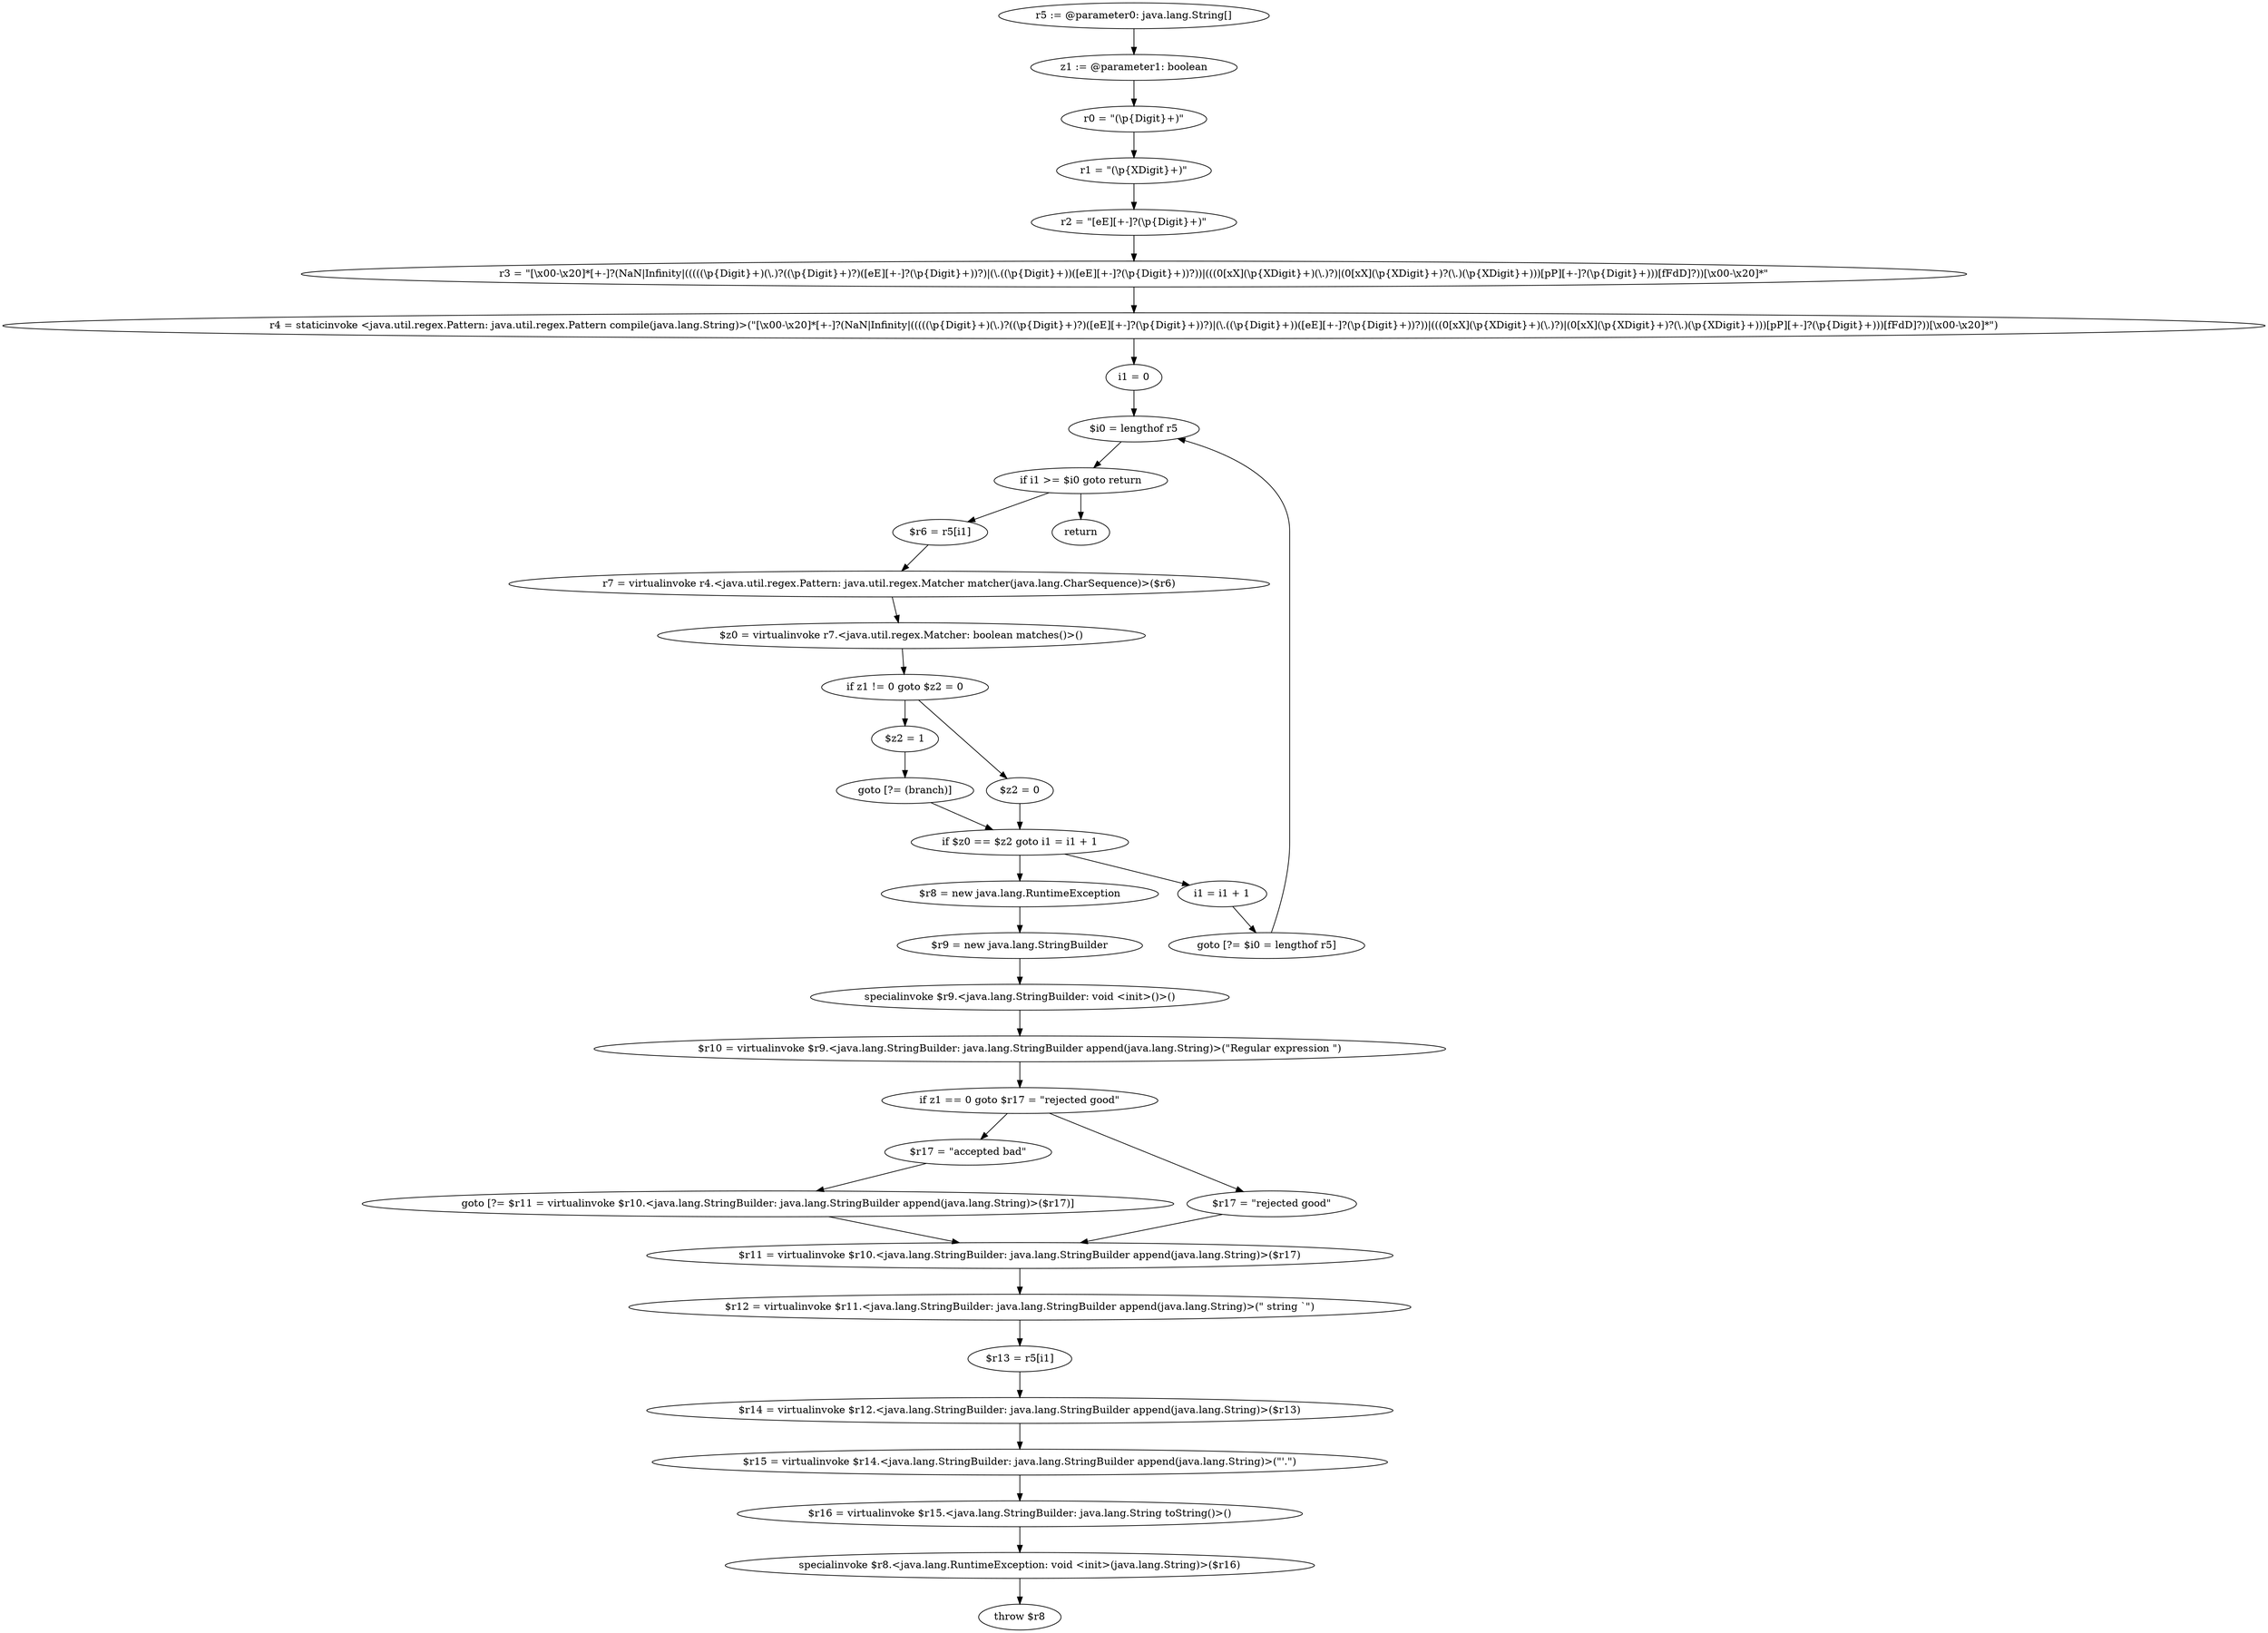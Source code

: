 digraph "unitGraph" {
    "r5 := @parameter0: java.lang.String[]"
    "z1 := @parameter1: boolean"
    "r0 = \"(\\p{Digit}+)\""
    "r1 = \"(\\p{XDigit}+)\""
    "r2 = \"[eE][+-]?(\\p{Digit}+)\""
    "r3 = \"[\\x00-\\x20]*[+-]?(NaN|Infinity|(((((\\p{Digit}+)(\\.)?((\\p{Digit}+)?)([eE][+-]?(\\p{Digit}+))?)|(\\.((\\p{Digit}+))([eE][+-]?(\\p{Digit}+))?))|(((0[xX](\\p{XDigit}+)(\\.)?)|(0[xX](\\p{XDigit}+)?(\\.)(\\p{XDigit}+)))[pP][+-]?(\\p{Digit}+)))[fFdD]?))[\\x00-\\x20]*\""
    "r4 = staticinvoke <java.util.regex.Pattern: java.util.regex.Pattern compile(java.lang.String)>(\"[\\x00-\\x20]*[+-]?(NaN|Infinity|(((((\\p{Digit}+)(\\.)?((\\p{Digit}+)?)([eE][+-]?(\\p{Digit}+))?)|(\\.((\\p{Digit}+))([eE][+-]?(\\p{Digit}+))?))|(((0[xX](\\p{XDigit}+)(\\.)?)|(0[xX](\\p{XDigit}+)?(\\.)(\\p{XDigit}+)))[pP][+-]?(\\p{Digit}+)))[fFdD]?))[\\x00-\\x20]*\")"
    "i1 = 0"
    "$i0 = lengthof r5"
    "if i1 >= $i0 goto return"
    "$r6 = r5[i1]"
    "r7 = virtualinvoke r4.<java.util.regex.Pattern: java.util.regex.Matcher matcher(java.lang.CharSequence)>($r6)"
    "$z0 = virtualinvoke r7.<java.util.regex.Matcher: boolean matches()>()"
    "if z1 != 0 goto $z2 = 0"
    "$z2 = 1"
    "goto [?= (branch)]"
    "$z2 = 0"
    "if $z0 == $z2 goto i1 = i1 + 1"
    "$r8 = new java.lang.RuntimeException"
    "$r9 = new java.lang.StringBuilder"
    "specialinvoke $r9.<java.lang.StringBuilder: void <init>()>()"
    "$r10 = virtualinvoke $r9.<java.lang.StringBuilder: java.lang.StringBuilder append(java.lang.String)>(\"Regular expression \")"
    "if z1 == 0 goto $r17 = \"rejected good\""
    "$r17 = \"accepted bad\""
    "goto [?= $r11 = virtualinvoke $r10.<java.lang.StringBuilder: java.lang.StringBuilder append(java.lang.String)>($r17)]"
    "$r17 = \"rejected good\""
    "$r11 = virtualinvoke $r10.<java.lang.StringBuilder: java.lang.StringBuilder append(java.lang.String)>($r17)"
    "$r12 = virtualinvoke $r11.<java.lang.StringBuilder: java.lang.StringBuilder append(java.lang.String)>(\" string `\")"
    "$r13 = r5[i1]"
    "$r14 = virtualinvoke $r12.<java.lang.StringBuilder: java.lang.StringBuilder append(java.lang.String)>($r13)"
    "$r15 = virtualinvoke $r14.<java.lang.StringBuilder: java.lang.StringBuilder append(java.lang.String)>(\"\'.\")"
    "$r16 = virtualinvoke $r15.<java.lang.StringBuilder: java.lang.String toString()>()"
    "specialinvoke $r8.<java.lang.RuntimeException: void <init>(java.lang.String)>($r16)"
    "throw $r8"
    "i1 = i1 + 1"
    "goto [?= $i0 = lengthof r5]"
    "return"
    "r5 := @parameter0: java.lang.String[]"->"z1 := @parameter1: boolean";
    "z1 := @parameter1: boolean"->"r0 = \"(\\p{Digit}+)\"";
    "r0 = \"(\\p{Digit}+)\""->"r1 = \"(\\p{XDigit}+)\"";
    "r1 = \"(\\p{XDigit}+)\""->"r2 = \"[eE][+-]?(\\p{Digit}+)\"";
    "r2 = \"[eE][+-]?(\\p{Digit}+)\""->"r3 = \"[\\x00-\\x20]*[+-]?(NaN|Infinity|(((((\\p{Digit}+)(\\.)?((\\p{Digit}+)?)([eE][+-]?(\\p{Digit}+))?)|(\\.((\\p{Digit}+))([eE][+-]?(\\p{Digit}+))?))|(((0[xX](\\p{XDigit}+)(\\.)?)|(0[xX](\\p{XDigit}+)?(\\.)(\\p{XDigit}+)))[pP][+-]?(\\p{Digit}+)))[fFdD]?))[\\x00-\\x20]*\"";
    "r3 = \"[\\x00-\\x20]*[+-]?(NaN|Infinity|(((((\\p{Digit}+)(\\.)?((\\p{Digit}+)?)([eE][+-]?(\\p{Digit}+))?)|(\\.((\\p{Digit}+))([eE][+-]?(\\p{Digit}+))?))|(((0[xX](\\p{XDigit}+)(\\.)?)|(0[xX](\\p{XDigit}+)?(\\.)(\\p{XDigit}+)))[pP][+-]?(\\p{Digit}+)))[fFdD]?))[\\x00-\\x20]*\""->"r4 = staticinvoke <java.util.regex.Pattern: java.util.regex.Pattern compile(java.lang.String)>(\"[\\x00-\\x20]*[+-]?(NaN|Infinity|(((((\\p{Digit}+)(\\.)?((\\p{Digit}+)?)([eE][+-]?(\\p{Digit}+))?)|(\\.((\\p{Digit}+))([eE][+-]?(\\p{Digit}+))?))|(((0[xX](\\p{XDigit}+)(\\.)?)|(0[xX](\\p{XDigit}+)?(\\.)(\\p{XDigit}+)))[pP][+-]?(\\p{Digit}+)))[fFdD]?))[\\x00-\\x20]*\")";
    "r4 = staticinvoke <java.util.regex.Pattern: java.util.regex.Pattern compile(java.lang.String)>(\"[\\x00-\\x20]*[+-]?(NaN|Infinity|(((((\\p{Digit}+)(\\.)?((\\p{Digit}+)?)([eE][+-]?(\\p{Digit}+))?)|(\\.((\\p{Digit}+))([eE][+-]?(\\p{Digit}+))?))|(((0[xX](\\p{XDigit}+)(\\.)?)|(0[xX](\\p{XDigit}+)?(\\.)(\\p{XDigit}+)))[pP][+-]?(\\p{Digit}+)))[fFdD]?))[\\x00-\\x20]*\")"->"i1 = 0";
    "i1 = 0"->"$i0 = lengthof r5";
    "$i0 = lengthof r5"->"if i1 >= $i0 goto return";
    "if i1 >= $i0 goto return"->"$r6 = r5[i1]";
    "if i1 >= $i0 goto return"->"return";
    "$r6 = r5[i1]"->"r7 = virtualinvoke r4.<java.util.regex.Pattern: java.util.regex.Matcher matcher(java.lang.CharSequence)>($r6)";
    "r7 = virtualinvoke r4.<java.util.regex.Pattern: java.util.regex.Matcher matcher(java.lang.CharSequence)>($r6)"->"$z0 = virtualinvoke r7.<java.util.regex.Matcher: boolean matches()>()";
    "$z0 = virtualinvoke r7.<java.util.regex.Matcher: boolean matches()>()"->"if z1 != 0 goto $z2 = 0";
    "if z1 != 0 goto $z2 = 0"->"$z2 = 1";
    "if z1 != 0 goto $z2 = 0"->"$z2 = 0";
    "$z2 = 1"->"goto [?= (branch)]";
    "goto [?= (branch)]"->"if $z0 == $z2 goto i1 = i1 + 1";
    "$z2 = 0"->"if $z0 == $z2 goto i1 = i1 + 1";
    "if $z0 == $z2 goto i1 = i1 + 1"->"$r8 = new java.lang.RuntimeException";
    "if $z0 == $z2 goto i1 = i1 + 1"->"i1 = i1 + 1";
    "$r8 = new java.lang.RuntimeException"->"$r9 = new java.lang.StringBuilder";
    "$r9 = new java.lang.StringBuilder"->"specialinvoke $r9.<java.lang.StringBuilder: void <init>()>()";
    "specialinvoke $r9.<java.lang.StringBuilder: void <init>()>()"->"$r10 = virtualinvoke $r9.<java.lang.StringBuilder: java.lang.StringBuilder append(java.lang.String)>(\"Regular expression \")";
    "$r10 = virtualinvoke $r9.<java.lang.StringBuilder: java.lang.StringBuilder append(java.lang.String)>(\"Regular expression \")"->"if z1 == 0 goto $r17 = \"rejected good\"";
    "if z1 == 0 goto $r17 = \"rejected good\""->"$r17 = \"accepted bad\"";
    "if z1 == 0 goto $r17 = \"rejected good\""->"$r17 = \"rejected good\"";
    "$r17 = \"accepted bad\""->"goto [?= $r11 = virtualinvoke $r10.<java.lang.StringBuilder: java.lang.StringBuilder append(java.lang.String)>($r17)]";
    "goto [?= $r11 = virtualinvoke $r10.<java.lang.StringBuilder: java.lang.StringBuilder append(java.lang.String)>($r17)]"->"$r11 = virtualinvoke $r10.<java.lang.StringBuilder: java.lang.StringBuilder append(java.lang.String)>($r17)";
    "$r17 = \"rejected good\""->"$r11 = virtualinvoke $r10.<java.lang.StringBuilder: java.lang.StringBuilder append(java.lang.String)>($r17)";
    "$r11 = virtualinvoke $r10.<java.lang.StringBuilder: java.lang.StringBuilder append(java.lang.String)>($r17)"->"$r12 = virtualinvoke $r11.<java.lang.StringBuilder: java.lang.StringBuilder append(java.lang.String)>(\" string `\")";
    "$r12 = virtualinvoke $r11.<java.lang.StringBuilder: java.lang.StringBuilder append(java.lang.String)>(\" string `\")"->"$r13 = r5[i1]";
    "$r13 = r5[i1]"->"$r14 = virtualinvoke $r12.<java.lang.StringBuilder: java.lang.StringBuilder append(java.lang.String)>($r13)";
    "$r14 = virtualinvoke $r12.<java.lang.StringBuilder: java.lang.StringBuilder append(java.lang.String)>($r13)"->"$r15 = virtualinvoke $r14.<java.lang.StringBuilder: java.lang.StringBuilder append(java.lang.String)>(\"\'.\")";
    "$r15 = virtualinvoke $r14.<java.lang.StringBuilder: java.lang.StringBuilder append(java.lang.String)>(\"\'.\")"->"$r16 = virtualinvoke $r15.<java.lang.StringBuilder: java.lang.String toString()>()";
    "$r16 = virtualinvoke $r15.<java.lang.StringBuilder: java.lang.String toString()>()"->"specialinvoke $r8.<java.lang.RuntimeException: void <init>(java.lang.String)>($r16)";
    "specialinvoke $r8.<java.lang.RuntimeException: void <init>(java.lang.String)>($r16)"->"throw $r8";
    "i1 = i1 + 1"->"goto [?= $i0 = lengthof r5]";
    "goto [?= $i0 = lengthof r5]"->"$i0 = lengthof r5";
}
